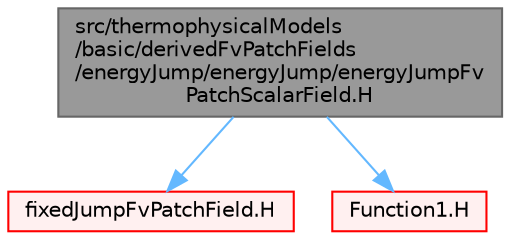 digraph "src/thermophysicalModels/basic/derivedFvPatchFields/energyJump/energyJump/energyJumpFvPatchScalarField.H"
{
 // LATEX_PDF_SIZE
  bgcolor="transparent";
  edge [fontname=Helvetica,fontsize=10,labelfontname=Helvetica,labelfontsize=10];
  node [fontname=Helvetica,fontsize=10,shape=box,height=0.2,width=0.4];
  Node1 [id="Node000001",label="src/thermophysicalModels\l/basic/derivedFvPatchFields\l/energyJump/energyJump/energyJumpFv\lPatchScalarField.H",height=0.2,width=0.4,color="gray40", fillcolor="grey60", style="filled", fontcolor="black",tooltip=" "];
  Node1 -> Node2 [id="edge1_Node000001_Node000002",color="steelblue1",style="solid",tooltip=" "];
  Node2 [id="Node000002",label="fixedJumpFvPatchField.H",height=0.2,width=0.4,color="red", fillcolor="#FFF0F0", style="filled",URL="$fixedJumpFvPatchField_8H.html",tooltip=" "];
  Node1 -> Node289 [id="edge2_Node000001_Node000289",color="steelblue1",style="solid",tooltip=" "];
  Node289 [id="Node000289",label="Function1.H",height=0.2,width=0.4,color="red", fillcolor="#FFF0F0", style="filled",URL="$Function1_8H.html",tooltip=" "];
}
